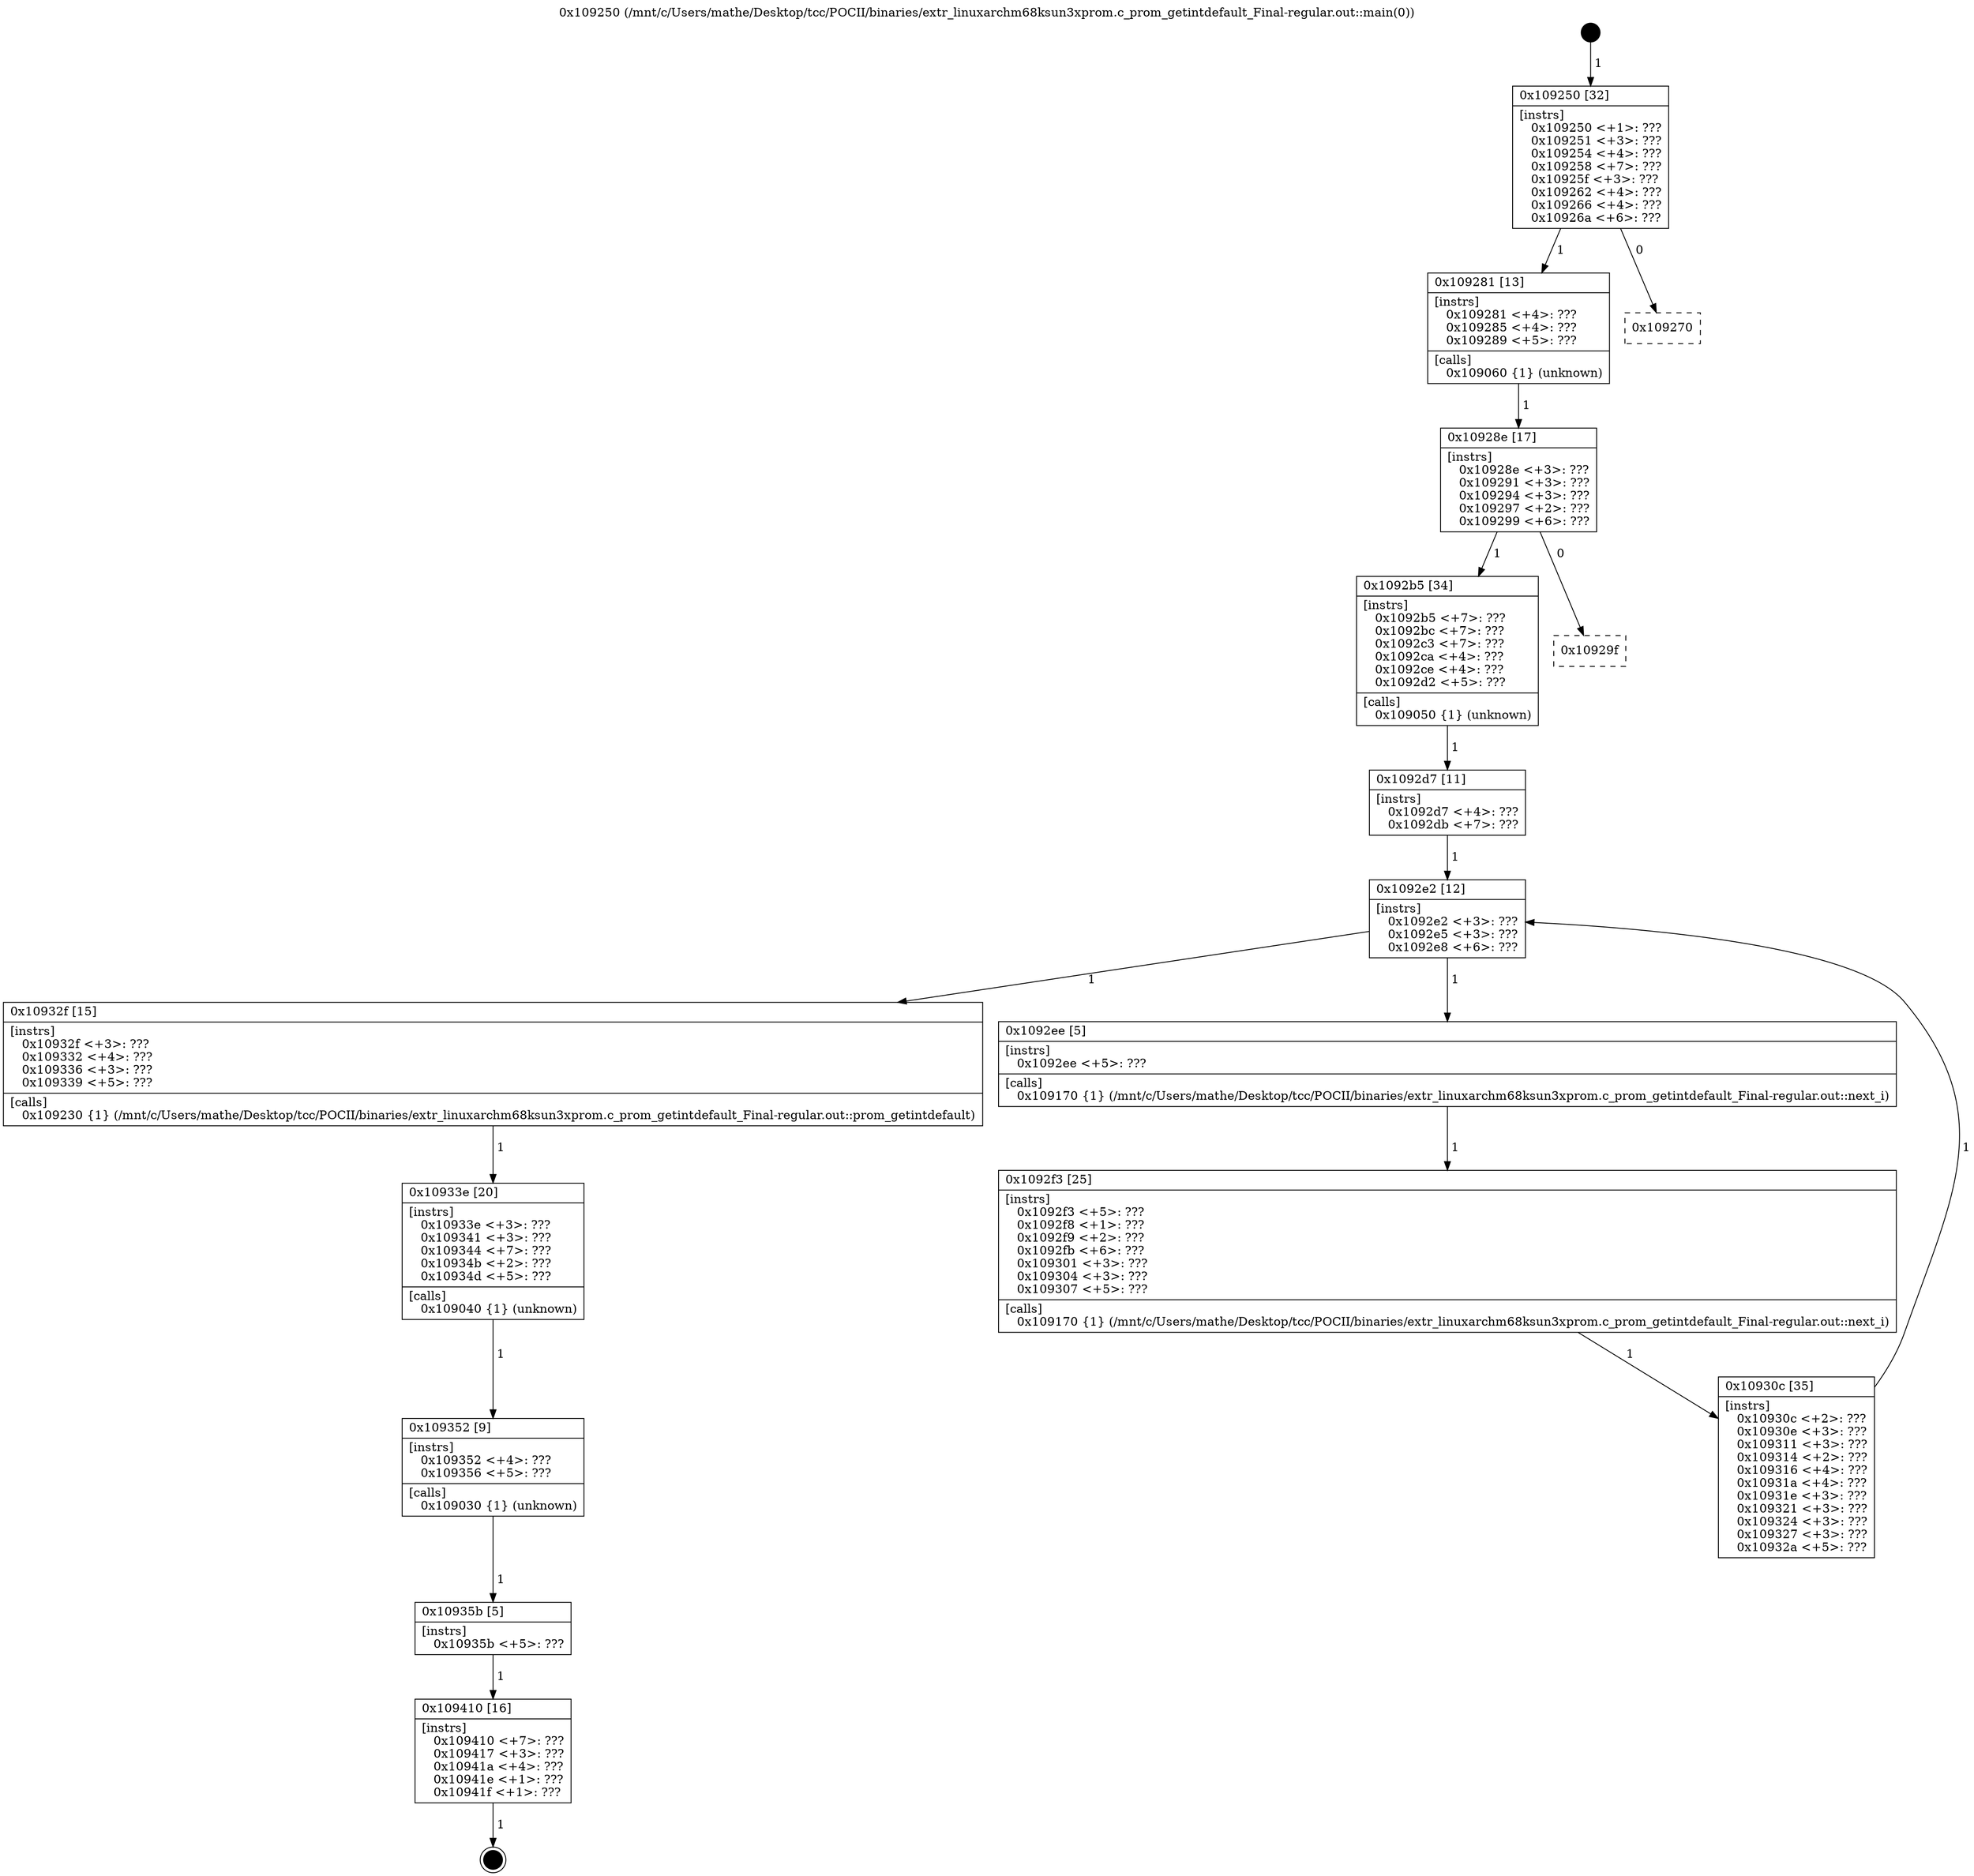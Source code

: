digraph "0x109250" {
  label = "0x109250 (/mnt/c/Users/mathe/Desktop/tcc/POCII/binaries/extr_linuxarchm68ksun3xprom.c_prom_getintdefault_Final-regular.out::main(0))"
  labelloc = "t"
  node[shape=record]

  Entry [label="",width=0.3,height=0.3,shape=circle,fillcolor=black,style=filled]
  "0x109250" [label="{
     0x109250 [32]\l
     | [instrs]\l
     &nbsp;&nbsp;0x109250 \<+1\>: ???\l
     &nbsp;&nbsp;0x109251 \<+3\>: ???\l
     &nbsp;&nbsp;0x109254 \<+4\>: ???\l
     &nbsp;&nbsp;0x109258 \<+7\>: ???\l
     &nbsp;&nbsp;0x10925f \<+3\>: ???\l
     &nbsp;&nbsp;0x109262 \<+4\>: ???\l
     &nbsp;&nbsp;0x109266 \<+4\>: ???\l
     &nbsp;&nbsp;0x10926a \<+6\>: ???\l
  }"]
  "0x109281" [label="{
     0x109281 [13]\l
     | [instrs]\l
     &nbsp;&nbsp;0x109281 \<+4\>: ???\l
     &nbsp;&nbsp;0x109285 \<+4\>: ???\l
     &nbsp;&nbsp;0x109289 \<+5\>: ???\l
     | [calls]\l
     &nbsp;&nbsp;0x109060 \{1\} (unknown)\l
  }"]
  "0x109270" [label="{
     0x109270\l
  }", style=dashed]
  "0x10928e" [label="{
     0x10928e [17]\l
     | [instrs]\l
     &nbsp;&nbsp;0x10928e \<+3\>: ???\l
     &nbsp;&nbsp;0x109291 \<+3\>: ???\l
     &nbsp;&nbsp;0x109294 \<+3\>: ???\l
     &nbsp;&nbsp;0x109297 \<+2\>: ???\l
     &nbsp;&nbsp;0x109299 \<+6\>: ???\l
  }"]
  "0x1092b5" [label="{
     0x1092b5 [34]\l
     | [instrs]\l
     &nbsp;&nbsp;0x1092b5 \<+7\>: ???\l
     &nbsp;&nbsp;0x1092bc \<+7\>: ???\l
     &nbsp;&nbsp;0x1092c3 \<+7\>: ???\l
     &nbsp;&nbsp;0x1092ca \<+4\>: ???\l
     &nbsp;&nbsp;0x1092ce \<+4\>: ???\l
     &nbsp;&nbsp;0x1092d2 \<+5\>: ???\l
     | [calls]\l
     &nbsp;&nbsp;0x109050 \{1\} (unknown)\l
  }"]
  "0x10929f" [label="{
     0x10929f\l
  }", style=dashed]
  "0x1092e2" [label="{
     0x1092e2 [12]\l
     | [instrs]\l
     &nbsp;&nbsp;0x1092e2 \<+3\>: ???\l
     &nbsp;&nbsp;0x1092e5 \<+3\>: ???\l
     &nbsp;&nbsp;0x1092e8 \<+6\>: ???\l
  }"]
  "0x10932f" [label="{
     0x10932f [15]\l
     | [instrs]\l
     &nbsp;&nbsp;0x10932f \<+3\>: ???\l
     &nbsp;&nbsp;0x109332 \<+4\>: ???\l
     &nbsp;&nbsp;0x109336 \<+3\>: ???\l
     &nbsp;&nbsp;0x109339 \<+5\>: ???\l
     | [calls]\l
     &nbsp;&nbsp;0x109230 \{1\} (/mnt/c/Users/mathe/Desktop/tcc/POCII/binaries/extr_linuxarchm68ksun3xprom.c_prom_getintdefault_Final-regular.out::prom_getintdefault)\l
  }"]
  "0x1092ee" [label="{
     0x1092ee [5]\l
     | [instrs]\l
     &nbsp;&nbsp;0x1092ee \<+5\>: ???\l
     | [calls]\l
     &nbsp;&nbsp;0x109170 \{1\} (/mnt/c/Users/mathe/Desktop/tcc/POCII/binaries/extr_linuxarchm68ksun3xprom.c_prom_getintdefault_Final-regular.out::next_i)\l
  }"]
  "0x1092f3" [label="{
     0x1092f3 [25]\l
     | [instrs]\l
     &nbsp;&nbsp;0x1092f3 \<+5\>: ???\l
     &nbsp;&nbsp;0x1092f8 \<+1\>: ???\l
     &nbsp;&nbsp;0x1092f9 \<+2\>: ???\l
     &nbsp;&nbsp;0x1092fb \<+6\>: ???\l
     &nbsp;&nbsp;0x109301 \<+3\>: ???\l
     &nbsp;&nbsp;0x109304 \<+3\>: ???\l
     &nbsp;&nbsp;0x109307 \<+5\>: ???\l
     | [calls]\l
     &nbsp;&nbsp;0x109170 \{1\} (/mnt/c/Users/mathe/Desktop/tcc/POCII/binaries/extr_linuxarchm68ksun3xprom.c_prom_getintdefault_Final-regular.out::next_i)\l
  }"]
  "0x10930c" [label="{
     0x10930c [35]\l
     | [instrs]\l
     &nbsp;&nbsp;0x10930c \<+2\>: ???\l
     &nbsp;&nbsp;0x10930e \<+3\>: ???\l
     &nbsp;&nbsp;0x109311 \<+3\>: ???\l
     &nbsp;&nbsp;0x109314 \<+2\>: ???\l
     &nbsp;&nbsp;0x109316 \<+4\>: ???\l
     &nbsp;&nbsp;0x10931a \<+4\>: ???\l
     &nbsp;&nbsp;0x10931e \<+3\>: ???\l
     &nbsp;&nbsp;0x109321 \<+3\>: ???\l
     &nbsp;&nbsp;0x109324 \<+3\>: ???\l
     &nbsp;&nbsp;0x109327 \<+3\>: ???\l
     &nbsp;&nbsp;0x10932a \<+5\>: ???\l
  }"]
  "0x1092d7" [label="{
     0x1092d7 [11]\l
     | [instrs]\l
     &nbsp;&nbsp;0x1092d7 \<+4\>: ???\l
     &nbsp;&nbsp;0x1092db \<+7\>: ???\l
  }"]
  "0x10933e" [label="{
     0x10933e [20]\l
     | [instrs]\l
     &nbsp;&nbsp;0x10933e \<+3\>: ???\l
     &nbsp;&nbsp;0x109341 \<+3\>: ???\l
     &nbsp;&nbsp;0x109344 \<+7\>: ???\l
     &nbsp;&nbsp;0x10934b \<+2\>: ???\l
     &nbsp;&nbsp;0x10934d \<+5\>: ???\l
     | [calls]\l
     &nbsp;&nbsp;0x109040 \{1\} (unknown)\l
  }"]
  "0x109352" [label="{
     0x109352 [9]\l
     | [instrs]\l
     &nbsp;&nbsp;0x109352 \<+4\>: ???\l
     &nbsp;&nbsp;0x109356 \<+5\>: ???\l
     | [calls]\l
     &nbsp;&nbsp;0x109030 \{1\} (unknown)\l
  }"]
  "0x10935b" [label="{
     0x10935b [5]\l
     | [instrs]\l
     &nbsp;&nbsp;0x10935b \<+5\>: ???\l
  }"]
  "0x109410" [label="{
     0x109410 [16]\l
     | [instrs]\l
     &nbsp;&nbsp;0x109410 \<+7\>: ???\l
     &nbsp;&nbsp;0x109417 \<+3\>: ???\l
     &nbsp;&nbsp;0x10941a \<+4\>: ???\l
     &nbsp;&nbsp;0x10941e \<+1\>: ???\l
     &nbsp;&nbsp;0x10941f \<+1\>: ???\l
  }"]
  Exit [label="",width=0.3,height=0.3,shape=circle,fillcolor=black,style=filled,peripheries=2]
  Entry -> "0x109250" [label=" 1"]
  "0x109250" -> "0x109281" [label=" 1"]
  "0x109250" -> "0x109270" [label=" 0"]
  "0x109281" -> "0x10928e" [label=" 1"]
  "0x10928e" -> "0x1092b5" [label=" 1"]
  "0x10928e" -> "0x10929f" [label=" 0"]
  "0x1092b5" -> "0x1092d7" [label=" 1"]
  "0x1092e2" -> "0x10932f" [label=" 1"]
  "0x1092e2" -> "0x1092ee" [label=" 1"]
  "0x1092ee" -> "0x1092f3" [label=" 1"]
  "0x1092f3" -> "0x10930c" [label=" 1"]
  "0x1092d7" -> "0x1092e2" [label=" 1"]
  "0x10930c" -> "0x1092e2" [label=" 1"]
  "0x10932f" -> "0x10933e" [label=" 1"]
  "0x10933e" -> "0x109352" [label=" 1"]
  "0x109352" -> "0x10935b" [label=" 1"]
  "0x10935b" -> "0x109410" [label=" 1"]
  "0x109410" -> Exit [label=" 1"]
}
